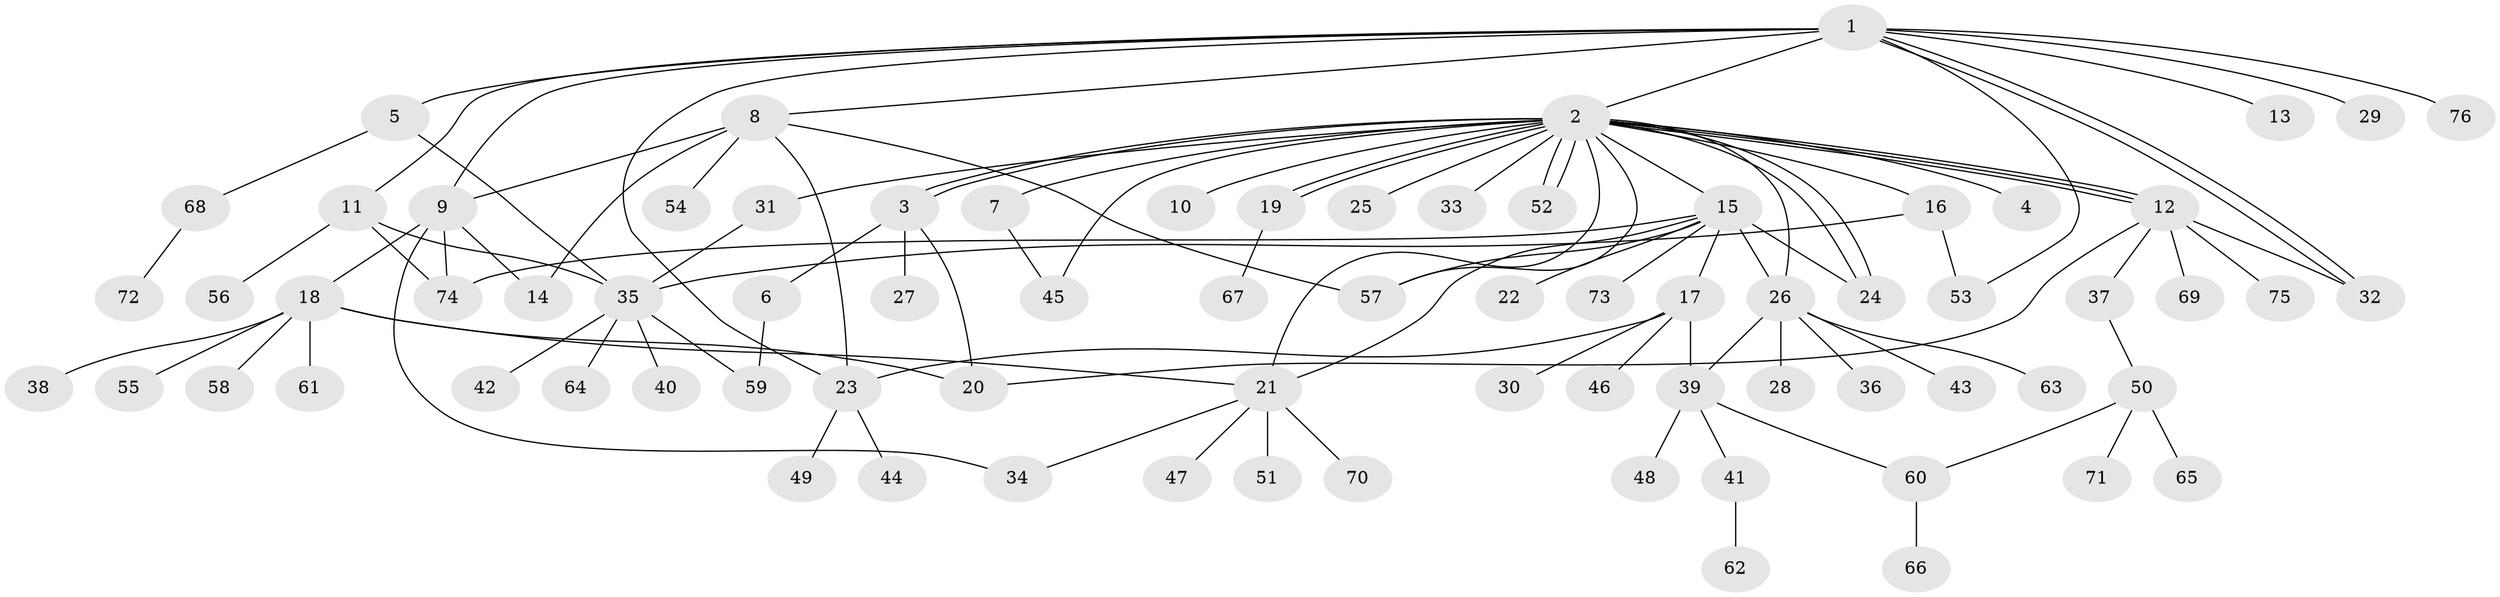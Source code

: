 // coarse degree distribution, {23: 0.02631578947368421, 4: 0.07894736842105263, 1: 0.5, 2: 0.18421052631578946, 5: 0.02631578947368421, 3: 0.15789473684210525, 7: 0.02631578947368421}
// Generated by graph-tools (version 1.1) at 2025/18/03/04/25 18:18:06]
// undirected, 76 vertices, 106 edges
graph export_dot {
graph [start="1"]
  node [color=gray90,style=filled];
  1;
  2;
  3;
  4;
  5;
  6;
  7;
  8;
  9;
  10;
  11;
  12;
  13;
  14;
  15;
  16;
  17;
  18;
  19;
  20;
  21;
  22;
  23;
  24;
  25;
  26;
  27;
  28;
  29;
  30;
  31;
  32;
  33;
  34;
  35;
  36;
  37;
  38;
  39;
  40;
  41;
  42;
  43;
  44;
  45;
  46;
  47;
  48;
  49;
  50;
  51;
  52;
  53;
  54;
  55;
  56;
  57;
  58;
  59;
  60;
  61;
  62;
  63;
  64;
  65;
  66;
  67;
  68;
  69;
  70;
  71;
  72;
  73;
  74;
  75;
  76;
  1 -- 2;
  1 -- 5;
  1 -- 8;
  1 -- 9;
  1 -- 11;
  1 -- 13;
  1 -- 23;
  1 -- 29;
  1 -- 32;
  1 -- 32;
  1 -- 53;
  1 -- 76;
  2 -- 3;
  2 -- 3;
  2 -- 4;
  2 -- 7;
  2 -- 10;
  2 -- 12;
  2 -- 12;
  2 -- 12;
  2 -- 15;
  2 -- 16;
  2 -- 19;
  2 -- 19;
  2 -- 21;
  2 -- 24;
  2 -- 24;
  2 -- 25;
  2 -- 26;
  2 -- 31;
  2 -- 33;
  2 -- 45;
  2 -- 52;
  2 -- 52;
  2 -- 57;
  3 -- 6;
  3 -- 20;
  3 -- 27;
  5 -- 35;
  5 -- 68;
  6 -- 59;
  7 -- 45;
  8 -- 9;
  8 -- 14;
  8 -- 23;
  8 -- 54;
  8 -- 57;
  9 -- 14;
  9 -- 18;
  9 -- 34;
  9 -- 74;
  11 -- 35;
  11 -- 56;
  11 -- 74;
  12 -- 20;
  12 -- 32;
  12 -- 37;
  12 -- 69;
  12 -- 75;
  15 -- 17;
  15 -- 21;
  15 -- 22;
  15 -- 24;
  15 -- 26;
  15 -- 57;
  15 -- 73;
  15 -- 74;
  16 -- 35;
  16 -- 53;
  17 -- 23;
  17 -- 30;
  17 -- 39;
  17 -- 46;
  18 -- 20;
  18 -- 21;
  18 -- 38;
  18 -- 55;
  18 -- 58;
  18 -- 61;
  19 -- 67;
  21 -- 34;
  21 -- 47;
  21 -- 51;
  21 -- 70;
  23 -- 44;
  23 -- 49;
  26 -- 28;
  26 -- 36;
  26 -- 39;
  26 -- 43;
  26 -- 63;
  31 -- 35;
  35 -- 40;
  35 -- 42;
  35 -- 59;
  35 -- 64;
  37 -- 50;
  39 -- 41;
  39 -- 48;
  39 -- 60;
  41 -- 62;
  50 -- 60;
  50 -- 65;
  50 -- 71;
  60 -- 66;
  68 -- 72;
}
